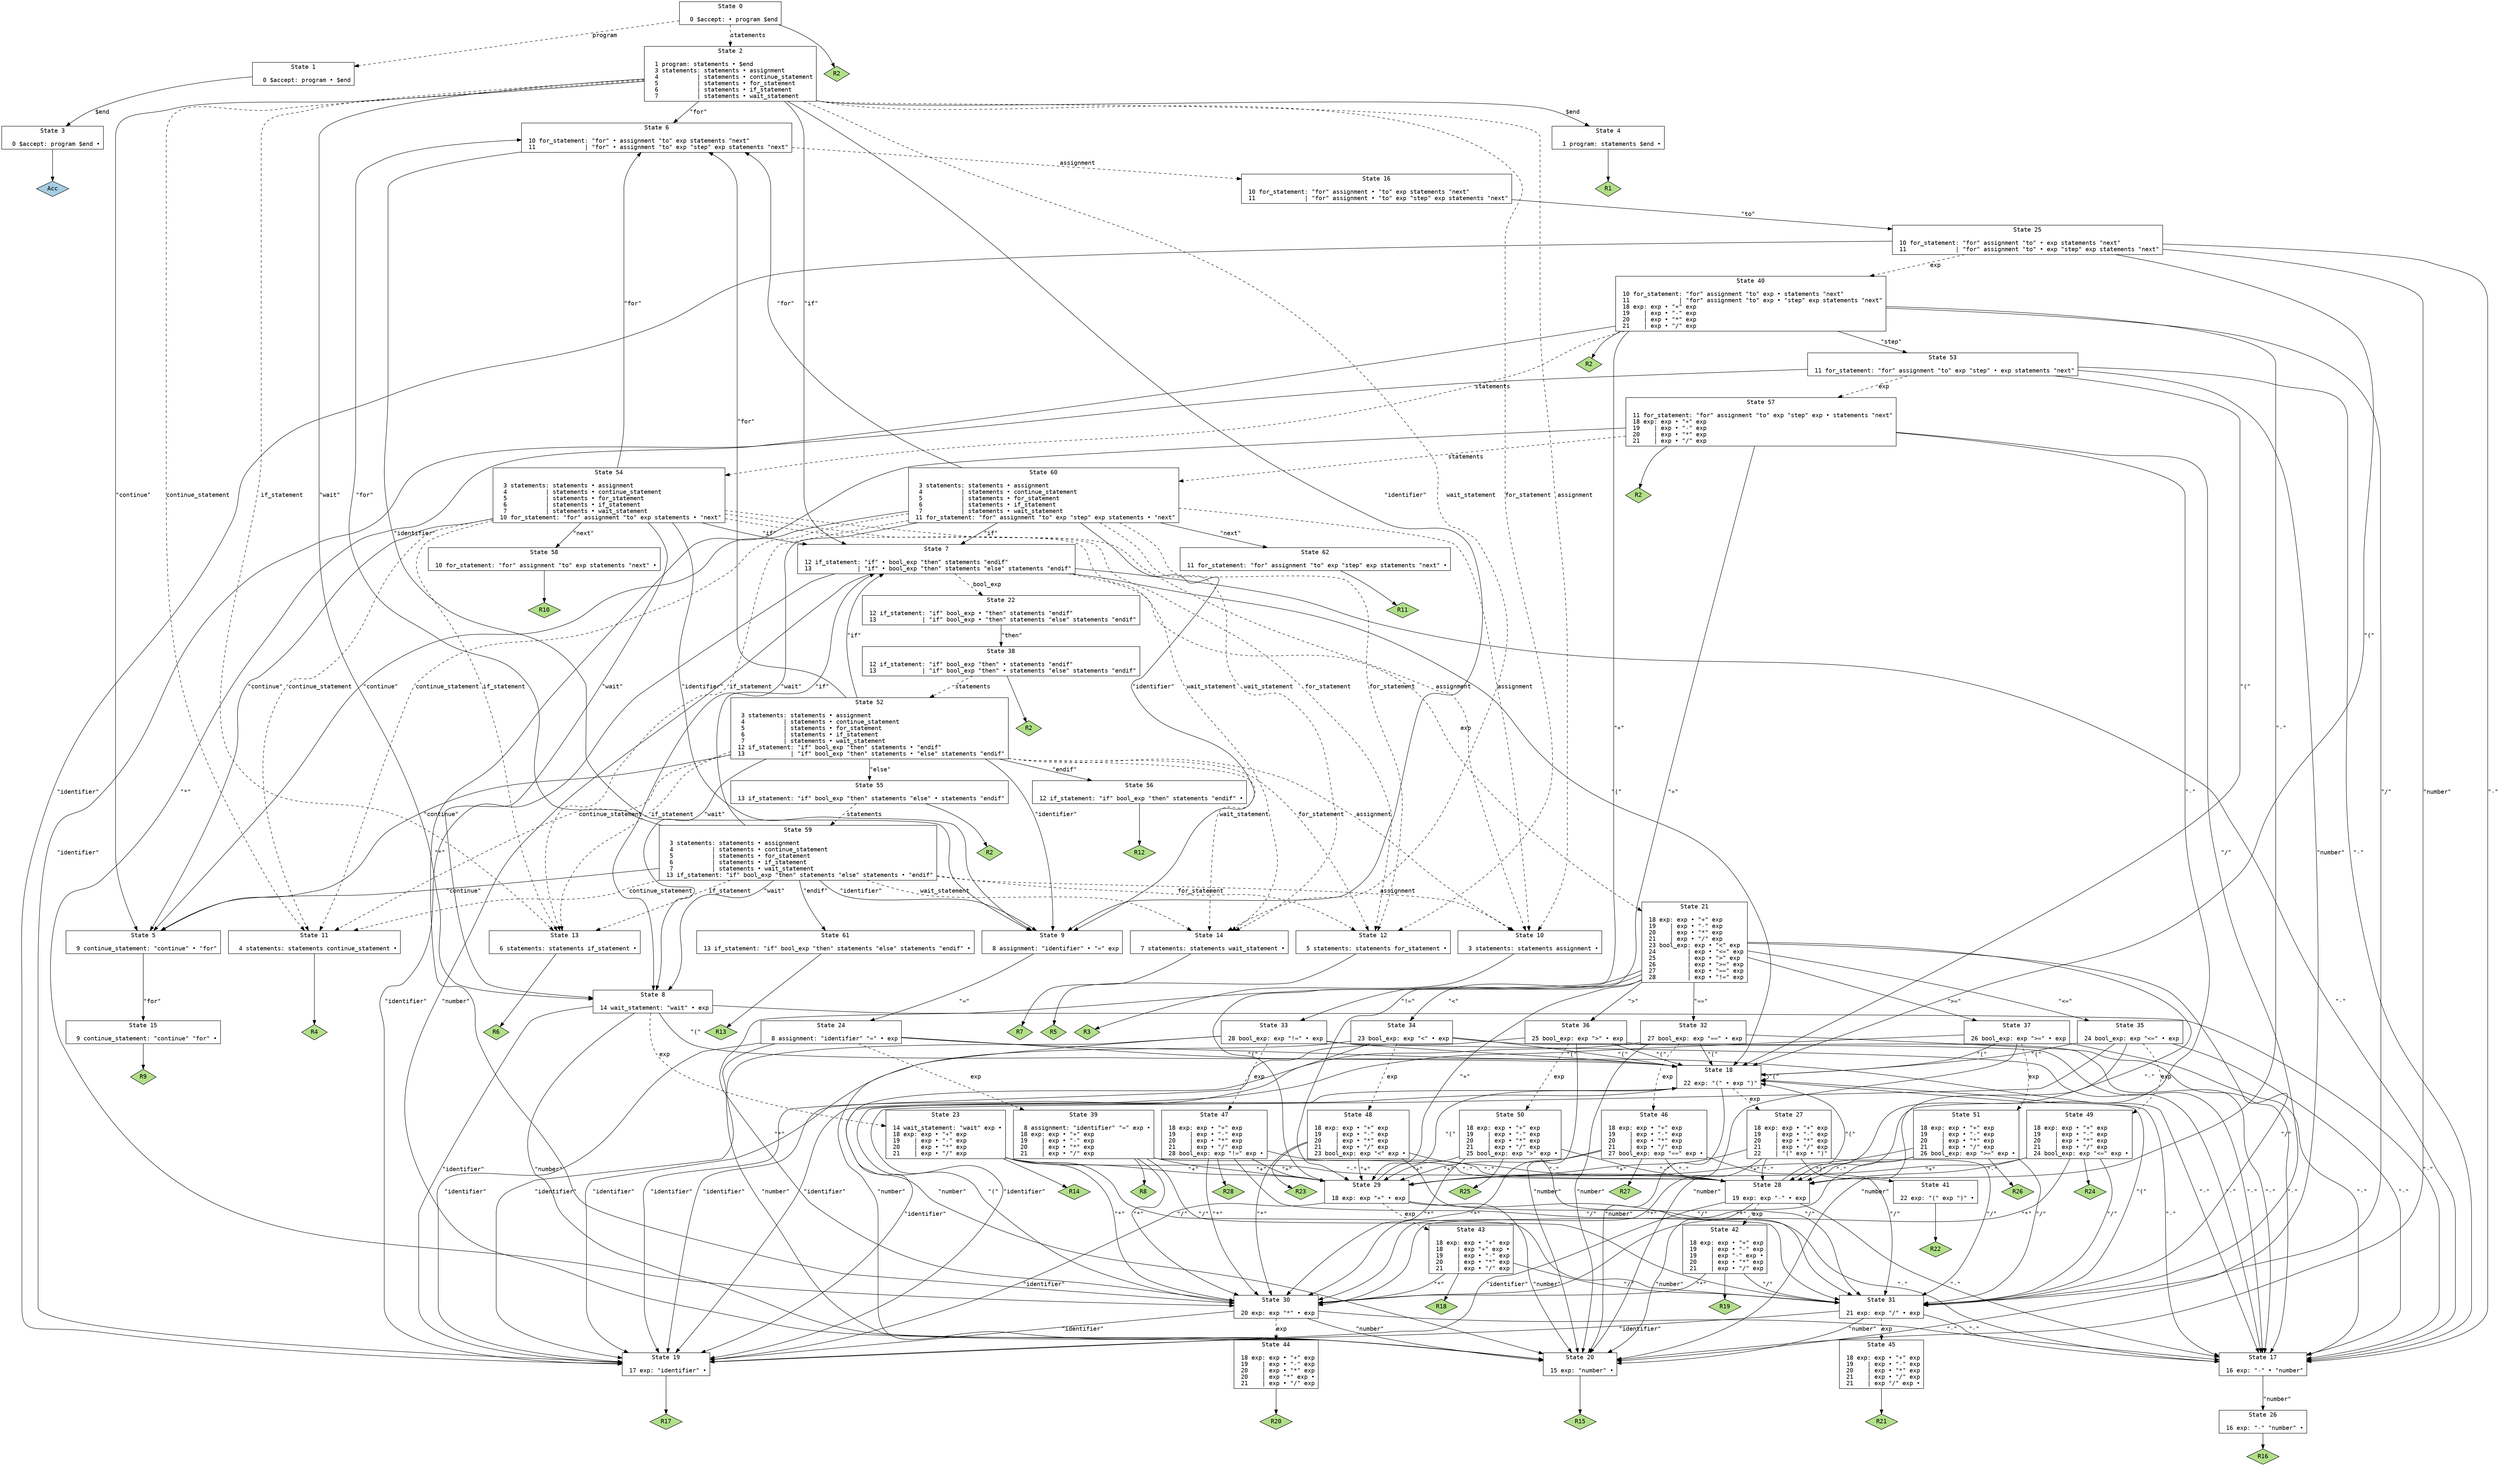 // Generated by GNU Bison 3.8.2.
// Report bugs to <bug-bison@gnu.org>.
// Home page: <https://www.gnu.org/software/bison/>.

digraph "parser.yy"
{
  node [fontname = courier, shape = box, colorscheme = paired6]
  edge [fontname = courier]

  0 [label="State 0\n\l  0 $accept: • program $end\l"]
  0 -> 1 [style=dashed label="program"]
  0 -> 2 [style=dashed label="statements"]
  0 -> "0R2" [style=solid]
 "0R2" [label="R2", fillcolor=3, shape=diamond, style=filled]
  1 [label="State 1\n\l  0 $accept: program • $end\l"]
  1 -> 3 [style=solid label="$end"]
  2 [label="State 2\n\l  1 program: statements • $end\l  3 statements: statements • assignment\l  4           | statements • continue_statement\l  5           | statements • for_statement\l  6           | statements • if_statement\l  7           | statements • wait_statement\l"]
  2 -> 4 [style=solid label="$end"]
  2 -> 5 [style=solid label="\"continue\""]
  2 -> 6 [style=solid label="\"for\""]
  2 -> 7 [style=solid label="\"if\""]
  2 -> 8 [style=solid label="\"wait\""]
  2 -> 9 [style=solid label="\"identifier\""]
  2 -> 10 [style=dashed label="assignment"]
  2 -> 11 [style=dashed label="continue_statement"]
  2 -> 12 [style=dashed label="for_statement"]
  2 -> 13 [style=dashed label="if_statement"]
  2 -> 14 [style=dashed label="wait_statement"]
  3 [label="State 3\n\l  0 $accept: program $end •\l"]
  3 -> "3R0" [style=solid]
 "3R0" [label="Acc", fillcolor=1, shape=diamond, style=filled]
  4 [label="State 4\n\l  1 program: statements $end •\l"]
  4 -> "4R1" [style=solid]
 "4R1" [label="R1", fillcolor=3, shape=diamond, style=filled]
  5 [label="State 5\n\l  9 continue_statement: \"continue\" • \"for\"\l"]
  5 -> 15 [style=solid label="\"for\""]
  6 [label="State 6\n\l 10 for_statement: \"for\" • assignment \"to\" exp statements \"next\"\l 11              | \"for\" • assignment \"to\" exp \"step\" exp statements \"next\"\l"]
  6 -> 9 [style=solid label="\"identifier\""]
  6 -> 16 [style=dashed label="assignment"]
  7 [label="State 7\n\l 12 if_statement: \"if\" • bool_exp \"then\" statements \"endif\"\l 13             | \"if\" • bool_exp \"then\" statements \"else\" statements \"endif\"\l"]
  7 -> 17 [style=solid label="\"-\""]
  7 -> 18 [style=solid label="\"(\""]
  7 -> 19 [style=solid label="\"identifier\""]
  7 -> 20 [style=solid label="\"number\""]
  7 -> 21 [style=dashed label="exp"]
  7 -> 22 [style=dashed label="bool_exp"]
  8 [label="State 8\n\l 14 wait_statement: \"wait\" • exp\l"]
  8 -> 17 [style=solid label="\"-\""]
  8 -> 18 [style=solid label="\"(\""]
  8 -> 19 [style=solid label="\"identifier\""]
  8 -> 20 [style=solid label="\"number\""]
  8 -> 23 [style=dashed label="exp"]
  9 [label="State 9\n\l  8 assignment: \"identifier\" • \"=\" exp\l"]
  9 -> 24 [style=solid label="\"=\""]
  10 [label="State 10\n\l  3 statements: statements assignment •\l"]
  10 -> "10R3" [style=solid]
 "10R3" [label="R3", fillcolor=3, shape=diamond, style=filled]
  11 [label="State 11\n\l  4 statements: statements continue_statement •\l"]
  11 -> "11R4" [style=solid]
 "11R4" [label="R4", fillcolor=3, shape=diamond, style=filled]
  12 [label="State 12\n\l  5 statements: statements for_statement •\l"]
  12 -> "12R5" [style=solid]
 "12R5" [label="R5", fillcolor=3, shape=diamond, style=filled]
  13 [label="State 13\n\l  6 statements: statements if_statement •\l"]
  13 -> "13R6" [style=solid]
 "13R6" [label="R6", fillcolor=3, shape=diamond, style=filled]
  14 [label="State 14\n\l  7 statements: statements wait_statement •\l"]
  14 -> "14R7" [style=solid]
 "14R7" [label="R7", fillcolor=3, shape=diamond, style=filled]
  15 [label="State 15\n\l  9 continue_statement: \"continue\" \"for\" •\l"]
  15 -> "15R9" [style=solid]
 "15R9" [label="R9", fillcolor=3, shape=diamond, style=filled]
  16 [label="State 16\n\l 10 for_statement: \"for\" assignment • \"to\" exp statements \"next\"\l 11              | \"for\" assignment • \"to\" exp \"step\" exp statements \"next\"\l"]
  16 -> 25 [style=solid label="\"to\""]
  17 [label="State 17\n\l 16 exp: \"-\" • \"number\"\l"]
  17 -> 26 [style=solid label="\"number\""]
  18 [label="State 18\n\l 22 exp: \"(\" • exp \")\"\l"]
  18 -> 17 [style=solid label="\"-\""]
  18 -> 18 [style=solid label="\"(\""]
  18 -> 19 [style=solid label="\"identifier\""]
  18 -> 20 [style=solid label="\"number\""]
  18 -> 27 [style=dashed label="exp"]
  19 [label="State 19\n\l 17 exp: \"identifier\" •\l"]
  19 -> "19R17" [style=solid]
 "19R17" [label="R17", fillcolor=3, shape=diamond, style=filled]
  20 [label="State 20\n\l 15 exp: \"number\" •\l"]
  20 -> "20R15" [style=solid]
 "20R15" [label="R15", fillcolor=3, shape=diamond, style=filled]
  21 [label="State 21\n\l 18 exp: exp • \"+\" exp\l 19    | exp • \"-\" exp\l 20    | exp • \"*\" exp\l 21    | exp • \"/\" exp\l 23 bool_exp: exp • \"<\" exp\l 24         | exp • \"<=\" exp\l 25         | exp • \">\" exp\l 26         | exp • \">=\" exp\l 27         | exp • \"==\" exp\l 28         | exp • \"!=\" exp\l"]
  21 -> 28 [style=solid label="\"-\""]
  21 -> 29 [style=solid label="\"+\""]
  21 -> 30 [style=solid label="\"*\""]
  21 -> 31 [style=solid label="\"/\""]
  21 -> 32 [style=solid label="\"==\""]
  21 -> 33 [style=solid label="\"!=\""]
  21 -> 34 [style=solid label="\"<\""]
  21 -> 35 [style=solid label="\"<=\""]
  21 -> 36 [style=solid label="\">\""]
  21 -> 37 [style=solid label="\">=\""]
  22 [label="State 22\n\l 12 if_statement: \"if\" bool_exp • \"then\" statements \"endif\"\l 13             | \"if\" bool_exp • \"then\" statements \"else\" statements \"endif\"\l"]
  22 -> 38 [style=solid label="\"then\""]
  23 [label="State 23\n\l 14 wait_statement: \"wait\" exp •\l 18 exp: exp • \"+\" exp\l 19    | exp • \"-\" exp\l 20    | exp • \"*\" exp\l 21    | exp • \"/\" exp\l"]
  23 -> 28 [style=solid label="\"-\""]
  23 -> 29 [style=solid label="\"+\""]
  23 -> 30 [style=solid label="\"*\""]
  23 -> 31 [style=solid label="\"/\""]
  23 -> "23R14" [style=solid]
 "23R14" [label="R14", fillcolor=3, shape=diamond, style=filled]
  24 [label="State 24\n\l  8 assignment: \"identifier\" \"=\" • exp\l"]
  24 -> 17 [style=solid label="\"-\""]
  24 -> 18 [style=solid label="\"(\""]
  24 -> 19 [style=solid label="\"identifier\""]
  24 -> 20 [style=solid label="\"number\""]
  24 -> 39 [style=dashed label="exp"]
  25 [label="State 25\n\l 10 for_statement: \"for\" assignment \"to\" • exp statements \"next\"\l 11              | \"for\" assignment \"to\" • exp \"step\" exp statements \"next\"\l"]
  25 -> 17 [style=solid label="\"-\""]
  25 -> 18 [style=solid label="\"(\""]
  25 -> 19 [style=solid label="\"identifier\""]
  25 -> 20 [style=solid label="\"number\""]
  25 -> 40 [style=dashed label="exp"]
  26 [label="State 26\n\l 16 exp: \"-\" \"number\" •\l"]
  26 -> "26R16" [style=solid]
 "26R16" [label="R16", fillcolor=3, shape=diamond, style=filled]
  27 [label="State 27\n\l 18 exp: exp • \"+\" exp\l 19    | exp • \"-\" exp\l 20    | exp • \"*\" exp\l 21    | exp • \"/\" exp\l 22    | \"(\" exp • \")\"\l"]
  27 -> 28 [style=solid label="\"-\""]
  27 -> 29 [style=solid label="\"+\""]
  27 -> 30 [style=solid label="\"*\""]
  27 -> 31 [style=solid label="\"/\""]
  27 -> 41 [style=solid label="\")\""]
  28 [label="State 28\n\l 19 exp: exp \"-\" • exp\l"]
  28 -> 17 [style=solid label="\"-\""]
  28 -> 18 [style=solid label="\"(\""]
  28 -> 19 [style=solid label="\"identifier\""]
  28 -> 20 [style=solid label="\"number\""]
  28 -> 42 [style=dashed label="exp"]
  29 [label="State 29\n\l 18 exp: exp \"+\" • exp\l"]
  29 -> 17 [style=solid label="\"-\""]
  29 -> 18 [style=solid label="\"(\""]
  29 -> 19 [style=solid label="\"identifier\""]
  29 -> 20 [style=solid label="\"number\""]
  29 -> 43 [style=dashed label="exp"]
  30 [label="State 30\n\l 20 exp: exp \"*\" • exp\l"]
  30 -> 17 [style=solid label="\"-\""]
  30 -> 18 [style=solid label="\"(\""]
  30 -> 19 [style=solid label="\"identifier\""]
  30 -> 20 [style=solid label="\"number\""]
  30 -> 44 [style=dashed label="exp"]
  31 [label="State 31\n\l 21 exp: exp \"/\" • exp\l"]
  31 -> 17 [style=solid label="\"-\""]
  31 -> 18 [style=solid label="\"(\""]
  31 -> 19 [style=solid label="\"identifier\""]
  31 -> 20 [style=solid label="\"number\""]
  31 -> 45 [style=dashed label="exp"]
  32 [label="State 32\n\l 27 bool_exp: exp \"==\" • exp\l"]
  32 -> 17 [style=solid label="\"-\""]
  32 -> 18 [style=solid label="\"(\""]
  32 -> 19 [style=solid label="\"identifier\""]
  32 -> 20 [style=solid label="\"number\""]
  32 -> 46 [style=dashed label="exp"]
  33 [label="State 33\n\l 28 bool_exp: exp \"!=\" • exp\l"]
  33 -> 17 [style=solid label="\"-\""]
  33 -> 18 [style=solid label="\"(\""]
  33 -> 19 [style=solid label="\"identifier\""]
  33 -> 20 [style=solid label="\"number\""]
  33 -> 47 [style=dashed label="exp"]
  34 [label="State 34\n\l 23 bool_exp: exp \"<\" • exp\l"]
  34 -> 17 [style=solid label="\"-\""]
  34 -> 18 [style=solid label="\"(\""]
  34 -> 19 [style=solid label="\"identifier\""]
  34 -> 20 [style=solid label="\"number\""]
  34 -> 48 [style=dashed label="exp"]
  35 [label="State 35\n\l 24 bool_exp: exp \"<=\" • exp\l"]
  35 -> 17 [style=solid label="\"-\""]
  35 -> 18 [style=solid label="\"(\""]
  35 -> 19 [style=solid label="\"identifier\""]
  35 -> 20 [style=solid label="\"number\""]
  35 -> 49 [style=dashed label="exp"]
  36 [label="State 36\n\l 25 bool_exp: exp \">\" • exp\l"]
  36 -> 17 [style=solid label="\"-\""]
  36 -> 18 [style=solid label="\"(\""]
  36 -> 19 [style=solid label="\"identifier\""]
  36 -> 20 [style=solid label="\"number\""]
  36 -> 50 [style=dashed label="exp"]
  37 [label="State 37\n\l 26 bool_exp: exp \">=\" • exp\l"]
  37 -> 17 [style=solid label="\"-\""]
  37 -> 18 [style=solid label="\"(\""]
  37 -> 19 [style=solid label="\"identifier\""]
  37 -> 20 [style=solid label="\"number\""]
  37 -> 51 [style=dashed label="exp"]
  38 [label="State 38\n\l 12 if_statement: \"if\" bool_exp \"then\" • statements \"endif\"\l 13             | \"if\" bool_exp \"then\" • statements \"else\" statements \"endif\"\l"]
  38 -> 52 [style=dashed label="statements"]
  38 -> "38R2" [style=solid]
 "38R2" [label="R2", fillcolor=3, shape=diamond, style=filled]
  39 [label="State 39\n\l  8 assignment: \"identifier\" \"=\" exp •\l 18 exp: exp • \"+\" exp\l 19    | exp • \"-\" exp\l 20    | exp • \"*\" exp\l 21    | exp • \"/\" exp\l"]
  39 -> 28 [style=solid label="\"-\""]
  39 -> 29 [style=solid label="\"+\""]
  39 -> 30 [style=solid label="\"*\""]
  39 -> 31 [style=solid label="\"/\""]
  39 -> "39R8" [style=solid]
 "39R8" [label="R8", fillcolor=3, shape=diamond, style=filled]
  40 [label="State 40\n\l 10 for_statement: \"for\" assignment \"to\" exp • statements \"next\"\l 11              | \"for\" assignment \"to\" exp • \"step\" exp statements \"next\"\l 18 exp: exp • \"+\" exp\l 19    | exp • \"-\" exp\l 20    | exp • \"*\" exp\l 21    | exp • \"/\" exp\l"]
  40 -> 53 [style=solid label="\"step\""]
  40 -> 28 [style=solid label="\"-\""]
  40 -> 29 [style=solid label="\"+\""]
  40 -> 30 [style=solid label="\"*\""]
  40 -> 31 [style=solid label="\"/\""]
  40 -> 54 [style=dashed label="statements"]
  40 -> "40R2" [style=solid]
 "40R2" [label="R2", fillcolor=3, shape=diamond, style=filled]
  41 [label="State 41\n\l 22 exp: \"(\" exp \")\" •\l"]
  41 -> "41R22" [style=solid]
 "41R22" [label="R22", fillcolor=3, shape=diamond, style=filled]
  42 [label="State 42\n\l 18 exp: exp • \"+\" exp\l 19    | exp • \"-\" exp\l 19    | exp \"-\" exp •\l 20    | exp • \"*\" exp\l 21    | exp • \"/\" exp\l"]
  42 -> 30 [style=solid label="\"*\""]
  42 -> 31 [style=solid label="\"/\""]
  42 -> "42R19" [style=solid]
 "42R19" [label="R19", fillcolor=3, shape=diamond, style=filled]
  43 [label="State 43\n\l 18 exp: exp • \"+\" exp\l 18    | exp \"+\" exp •\l 19    | exp • \"-\" exp\l 20    | exp • \"*\" exp\l 21    | exp • \"/\" exp\l"]
  43 -> 30 [style=solid label="\"*\""]
  43 -> 31 [style=solid label="\"/\""]
  43 -> "43R18" [style=solid]
 "43R18" [label="R18", fillcolor=3, shape=diamond, style=filled]
  44 [label="State 44\n\l 18 exp: exp • \"+\" exp\l 19    | exp • \"-\" exp\l 20    | exp • \"*\" exp\l 20    | exp \"*\" exp •\l 21    | exp • \"/\" exp\l"]
  44 -> "44R20" [style=solid]
 "44R20" [label="R20", fillcolor=3, shape=diamond, style=filled]
  45 [label="State 45\n\l 18 exp: exp • \"+\" exp\l 19    | exp • \"-\" exp\l 20    | exp • \"*\" exp\l 21    | exp • \"/\" exp\l 21    | exp \"/\" exp •\l"]
  45 -> "45R21" [style=solid]
 "45R21" [label="R21", fillcolor=3, shape=diamond, style=filled]
  46 [label="State 46\n\l 18 exp: exp • \"+\" exp\l 19    | exp • \"-\" exp\l 20    | exp • \"*\" exp\l 21    | exp • \"/\" exp\l 27 bool_exp: exp \"==\" exp •\l"]
  46 -> 28 [style=solid label="\"-\""]
  46 -> 29 [style=solid label="\"+\""]
  46 -> 30 [style=solid label="\"*\""]
  46 -> 31 [style=solid label="\"/\""]
  46 -> "46R27" [style=solid]
 "46R27" [label="R27", fillcolor=3, shape=diamond, style=filled]
  47 [label="State 47\n\l 18 exp: exp • \"+\" exp\l 19    | exp • \"-\" exp\l 20    | exp • \"*\" exp\l 21    | exp • \"/\" exp\l 28 bool_exp: exp \"!=\" exp •\l"]
  47 -> 28 [style=solid label="\"-\""]
  47 -> 29 [style=solid label="\"+\""]
  47 -> 30 [style=solid label="\"*\""]
  47 -> 31 [style=solid label="\"/\""]
  47 -> "47R28" [style=solid]
 "47R28" [label="R28", fillcolor=3, shape=diamond, style=filled]
  48 [label="State 48\n\l 18 exp: exp • \"+\" exp\l 19    | exp • \"-\" exp\l 20    | exp • \"*\" exp\l 21    | exp • \"/\" exp\l 23 bool_exp: exp \"<\" exp •\l"]
  48 -> 28 [style=solid label="\"-\""]
  48 -> 29 [style=solid label="\"+\""]
  48 -> 30 [style=solid label="\"*\""]
  48 -> 31 [style=solid label="\"/\""]
  48 -> "48R23" [style=solid]
 "48R23" [label="R23", fillcolor=3, shape=diamond, style=filled]
  49 [label="State 49\n\l 18 exp: exp • \"+\" exp\l 19    | exp • \"-\" exp\l 20    | exp • \"*\" exp\l 21    | exp • \"/\" exp\l 24 bool_exp: exp \"<=\" exp •\l"]
  49 -> 28 [style=solid label="\"-\""]
  49 -> 29 [style=solid label="\"+\""]
  49 -> 30 [style=solid label="\"*\""]
  49 -> 31 [style=solid label="\"/\""]
  49 -> "49R24" [style=solid]
 "49R24" [label="R24", fillcolor=3, shape=diamond, style=filled]
  50 [label="State 50\n\l 18 exp: exp • \"+\" exp\l 19    | exp • \"-\" exp\l 20    | exp • \"*\" exp\l 21    | exp • \"/\" exp\l 25 bool_exp: exp \">\" exp •\l"]
  50 -> 28 [style=solid label="\"-\""]
  50 -> 29 [style=solid label="\"+\""]
  50 -> 30 [style=solid label="\"*\""]
  50 -> 31 [style=solid label="\"/\""]
  50 -> "50R25" [style=solid]
 "50R25" [label="R25", fillcolor=3, shape=diamond, style=filled]
  51 [label="State 51\n\l 18 exp: exp • \"+\" exp\l 19    | exp • \"-\" exp\l 20    | exp • \"*\" exp\l 21    | exp • \"/\" exp\l 26 bool_exp: exp \">=\" exp •\l"]
  51 -> 28 [style=solid label="\"-\""]
  51 -> 29 [style=solid label="\"+\""]
  51 -> 30 [style=solid label="\"*\""]
  51 -> 31 [style=solid label="\"/\""]
  51 -> "51R26" [style=solid]
 "51R26" [label="R26", fillcolor=3, shape=diamond, style=filled]
  52 [label="State 52\n\l  3 statements: statements • assignment\l  4           | statements • continue_statement\l  5           | statements • for_statement\l  6           | statements • if_statement\l  7           | statements • wait_statement\l 12 if_statement: \"if\" bool_exp \"then\" statements • \"endif\"\l 13             | \"if\" bool_exp \"then\" statements • \"else\" statements \"endif\"\l"]
  52 -> 5 [style=solid label="\"continue\""]
  52 -> 55 [style=solid label="\"else\""]
  52 -> 56 [style=solid label="\"endif\""]
  52 -> 6 [style=solid label="\"for\""]
  52 -> 7 [style=solid label="\"if\""]
  52 -> 8 [style=solid label="\"wait\""]
  52 -> 9 [style=solid label="\"identifier\""]
  52 -> 10 [style=dashed label="assignment"]
  52 -> 11 [style=dashed label="continue_statement"]
  52 -> 12 [style=dashed label="for_statement"]
  52 -> 13 [style=dashed label="if_statement"]
  52 -> 14 [style=dashed label="wait_statement"]
  53 [label="State 53\n\l 11 for_statement: \"for\" assignment \"to\" exp \"step\" • exp statements \"next\"\l"]
  53 -> 17 [style=solid label="\"-\""]
  53 -> 18 [style=solid label="\"(\""]
  53 -> 19 [style=solid label="\"identifier\""]
  53 -> 20 [style=solid label="\"number\""]
  53 -> 57 [style=dashed label="exp"]
  54 [label="State 54\n\l  3 statements: statements • assignment\l  4           | statements • continue_statement\l  5           | statements • for_statement\l  6           | statements • if_statement\l  7           | statements • wait_statement\l 10 for_statement: \"for\" assignment \"to\" exp statements • \"next\"\l"]
  54 -> 5 [style=solid label="\"continue\""]
  54 -> 6 [style=solid label="\"for\""]
  54 -> 7 [style=solid label="\"if\""]
  54 -> 58 [style=solid label="\"next\""]
  54 -> 8 [style=solid label="\"wait\""]
  54 -> 9 [style=solid label="\"identifier\""]
  54 -> 10 [style=dashed label="assignment"]
  54 -> 11 [style=dashed label="continue_statement"]
  54 -> 12 [style=dashed label="for_statement"]
  54 -> 13 [style=dashed label="if_statement"]
  54 -> 14 [style=dashed label="wait_statement"]
  55 [label="State 55\n\l 13 if_statement: \"if\" bool_exp \"then\" statements \"else\" • statements \"endif\"\l"]
  55 -> 59 [style=dashed label="statements"]
  55 -> "55R2" [style=solid]
 "55R2" [label="R2", fillcolor=3, shape=diamond, style=filled]
  56 [label="State 56\n\l 12 if_statement: \"if\" bool_exp \"then\" statements \"endif\" •\l"]
  56 -> "56R12" [style=solid]
 "56R12" [label="R12", fillcolor=3, shape=diamond, style=filled]
  57 [label="State 57\n\l 11 for_statement: \"for\" assignment \"to\" exp \"step\" exp • statements \"next\"\l 18 exp: exp • \"+\" exp\l 19    | exp • \"-\" exp\l 20    | exp • \"*\" exp\l 21    | exp • \"/\" exp\l"]
  57 -> 28 [style=solid label="\"-\""]
  57 -> 29 [style=solid label="\"+\""]
  57 -> 30 [style=solid label="\"*\""]
  57 -> 31 [style=solid label="\"/\""]
  57 -> 60 [style=dashed label="statements"]
  57 -> "57R2" [style=solid]
 "57R2" [label="R2", fillcolor=3, shape=diamond, style=filled]
  58 [label="State 58\n\l 10 for_statement: \"for\" assignment \"to\" exp statements \"next\" •\l"]
  58 -> "58R10" [style=solid]
 "58R10" [label="R10", fillcolor=3, shape=diamond, style=filled]
  59 [label="State 59\n\l  3 statements: statements • assignment\l  4           | statements • continue_statement\l  5           | statements • for_statement\l  6           | statements • if_statement\l  7           | statements • wait_statement\l 13 if_statement: \"if\" bool_exp \"then\" statements \"else\" statements • \"endif\"\l"]
  59 -> 5 [style=solid label="\"continue\""]
  59 -> 61 [style=solid label="\"endif\""]
  59 -> 6 [style=solid label="\"for\""]
  59 -> 7 [style=solid label="\"if\""]
  59 -> 8 [style=solid label="\"wait\""]
  59 -> 9 [style=solid label="\"identifier\""]
  59 -> 10 [style=dashed label="assignment"]
  59 -> 11 [style=dashed label="continue_statement"]
  59 -> 12 [style=dashed label="for_statement"]
  59 -> 13 [style=dashed label="if_statement"]
  59 -> 14 [style=dashed label="wait_statement"]
  60 [label="State 60\n\l  3 statements: statements • assignment\l  4           | statements • continue_statement\l  5           | statements • for_statement\l  6           | statements • if_statement\l  7           | statements • wait_statement\l 11 for_statement: \"for\" assignment \"to\" exp \"step\" exp statements • \"next\"\l"]
  60 -> 5 [style=solid label="\"continue\""]
  60 -> 6 [style=solid label="\"for\""]
  60 -> 7 [style=solid label="\"if\""]
  60 -> 62 [style=solid label="\"next\""]
  60 -> 8 [style=solid label="\"wait\""]
  60 -> 9 [style=solid label="\"identifier\""]
  60 -> 10 [style=dashed label="assignment"]
  60 -> 11 [style=dashed label="continue_statement"]
  60 -> 12 [style=dashed label="for_statement"]
  60 -> 13 [style=dashed label="if_statement"]
  60 -> 14 [style=dashed label="wait_statement"]
  61 [label="State 61\n\l 13 if_statement: \"if\" bool_exp \"then\" statements \"else\" statements \"endif\" •\l"]
  61 -> "61R13" [style=solid]
 "61R13" [label="R13", fillcolor=3, shape=diamond, style=filled]
  62 [label="State 62\n\l 11 for_statement: \"for\" assignment \"to\" exp \"step\" exp statements \"next\" •\l"]
  62 -> "62R11" [style=solid]
 "62R11" [label="R11", fillcolor=3, shape=diamond, style=filled]
}
